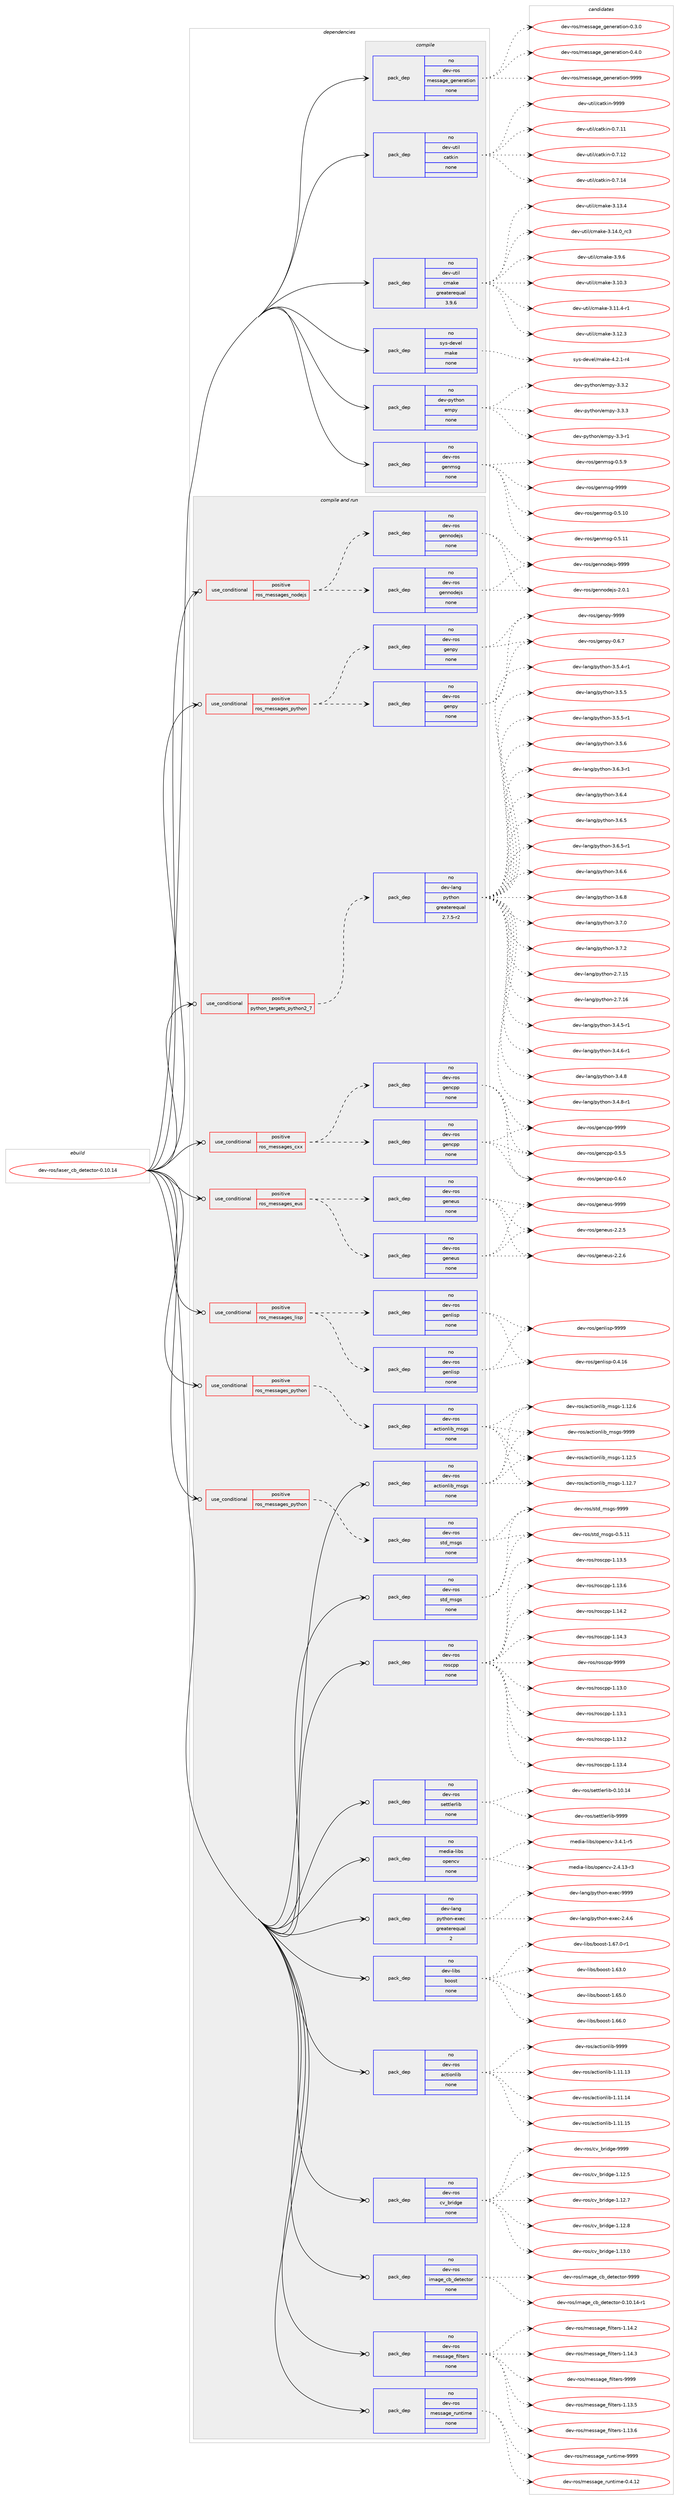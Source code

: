 digraph prolog {

# *************
# Graph options
# *************

newrank=true;
concentrate=true;
compound=true;
graph [rankdir=LR,fontname=Helvetica,fontsize=10,ranksep=1.5];#, ranksep=2.5, nodesep=0.2];
edge  [arrowhead=vee];
node  [fontname=Helvetica,fontsize=10];

# **********
# The ebuild
# **********

subgraph cluster_leftcol {
color=gray;
rank=same;
label=<<i>ebuild</i>>;
id [label="dev-ros/laser_cb_detector-0.10.14", color=red, width=4, href="../dev-ros/laser_cb_detector-0.10.14.svg"];
}

# ****************
# The dependencies
# ****************

subgraph cluster_midcol {
color=gray;
label=<<i>dependencies</i>>;
subgraph cluster_compile {
fillcolor="#eeeeee";
style=filled;
label=<<i>compile</i>>;
subgraph pack1046513 {
dependency1458781 [label=<<TABLE BORDER="0" CELLBORDER="1" CELLSPACING="0" CELLPADDING="4" WIDTH="220"><TR><TD ROWSPAN="6" CELLPADDING="30">pack_dep</TD></TR><TR><TD WIDTH="110">no</TD></TR><TR><TD>dev-python</TD></TR><TR><TD>empy</TD></TR><TR><TD>none</TD></TR><TR><TD></TD></TR></TABLE>>, shape=none, color=blue];
}
id:e -> dependency1458781:w [weight=20,style="solid",arrowhead="vee"];
subgraph pack1046514 {
dependency1458782 [label=<<TABLE BORDER="0" CELLBORDER="1" CELLSPACING="0" CELLPADDING="4" WIDTH="220"><TR><TD ROWSPAN="6" CELLPADDING="30">pack_dep</TD></TR><TR><TD WIDTH="110">no</TD></TR><TR><TD>dev-ros</TD></TR><TR><TD>genmsg</TD></TR><TR><TD>none</TD></TR><TR><TD></TD></TR></TABLE>>, shape=none, color=blue];
}
id:e -> dependency1458782:w [weight=20,style="solid",arrowhead="vee"];
subgraph pack1046515 {
dependency1458783 [label=<<TABLE BORDER="0" CELLBORDER="1" CELLSPACING="0" CELLPADDING="4" WIDTH="220"><TR><TD ROWSPAN="6" CELLPADDING="30">pack_dep</TD></TR><TR><TD WIDTH="110">no</TD></TR><TR><TD>dev-ros</TD></TR><TR><TD>message_generation</TD></TR><TR><TD>none</TD></TR><TR><TD></TD></TR></TABLE>>, shape=none, color=blue];
}
id:e -> dependency1458783:w [weight=20,style="solid",arrowhead="vee"];
subgraph pack1046516 {
dependency1458784 [label=<<TABLE BORDER="0" CELLBORDER="1" CELLSPACING="0" CELLPADDING="4" WIDTH="220"><TR><TD ROWSPAN="6" CELLPADDING="30">pack_dep</TD></TR><TR><TD WIDTH="110">no</TD></TR><TR><TD>dev-util</TD></TR><TR><TD>catkin</TD></TR><TR><TD>none</TD></TR><TR><TD></TD></TR></TABLE>>, shape=none, color=blue];
}
id:e -> dependency1458784:w [weight=20,style="solid",arrowhead="vee"];
subgraph pack1046517 {
dependency1458785 [label=<<TABLE BORDER="0" CELLBORDER="1" CELLSPACING="0" CELLPADDING="4" WIDTH="220"><TR><TD ROWSPAN="6" CELLPADDING="30">pack_dep</TD></TR><TR><TD WIDTH="110">no</TD></TR><TR><TD>dev-util</TD></TR><TR><TD>cmake</TD></TR><TR><TD>greaterequal</TD></TR><TR><TD>3.9.6</TD></TR></TABLE>>, shape=none, color=blue];
}
id:e -> dependency1458785:w [weight=20,style="solid",arrowhead="vee"];
subgraph pack1046518 {
dependency1458786 [label=<<TABLE BORDER="0" CELLBORDER="1" CELLSPACING="0" CELLPADDING="4" WIDTH="220"><TR><TD ROWSPAN="6" CELLPADDING="30">pack_dep</TD></TR><TR><TD WIDTH="110">no</TD></TR><TR><TD>sys-devel</TD></TR><TR><TD>make</TD></TR><TR><TD>none</TD></TR><TR><TD></TD></TR></TABLE>>, shape=none, color=blue];
}
id:e -> dependency1458786:w [weight=20,style="solid",arrowhead="vee"];
}
subgraph cluster_compileandrun {
fillcolor="#eeeeee";
style=filled;
label=<<i>compile and run</i>>;
subgraph cond388878 {
dependency1458787 [label=<<TABLE BORDER="0" CELLBORDER="1" CELLSPACING="0" CELLPADDING="4"><TR><TD ROWSPAN="3" CELLPADDING="10">use_conditional</TD></TR><TR><TD>positive</TD></TR><TR><TD>python_targets_python2_7</TD></TR></TABLE>>, shape=none, color=red];
subgraph pack1046519 {
dependency1458788 [label=<<TABLE BORDER="0" CELLBORDER="1" CELLSPACING="0" CELLPADDING="4" WIDTH="220"><TR><TD ROWSPAN="6" CELLPADDING="30">pack_dep</TD></TR><TR><TD WIDTH="110">no</TD></TR><TR><TD>dev-lang</TD></TR><TR><TD>python</TD></TR><TR><TD>greaterequal</TD></TR><TR><TD>2.7.5-r2</TD></TR></TABLE>>, shape=none, color=blue];
}
dependency1458787:e -> dependency1458788:w [weight=20,style="dashed",arrowhead="vee"];
}
id:e -> dependency1458787:w [weight=20,style="solid",arrowhead="odotvee"];
subgraph cond388879 {
dependency1458789 [label=<<TABLE BORDER="0" CELLBORDER="1" CELLSPACING="0" CELLPADDING="4"><TR><TD ROWSPAN="3" CELLPADDING="10">use_conditional</TD></TR><TR><TD>positive</TD></TR><TR><TD>ros_messages_cxx</TD></TR></TABLE>>, shape=none, color=red];
subgraph pack1046520 {
dependency1458790 [label=<<TABLE BORDER="0" CELLBORDER="1" CELLSPACING="0" CELLPADDING="4" WIDTH="220"><TR><TD ROWSPAN="6" CELLPADDING="30">pack_dep</TD></TR><TR><TD WIDTH="110">no</TD></TR><TR><TD>dev-ros</TD></TR><TR><TD>gencpp</TD></TR><TR><TD>none</TD></TR><TR><TD></TD></TR></TABLE>>, shape=none, color=blue];
}
dependency1458789:e -> dependency1458790:w [weight=20,style="dashed",arrowhead="vee"];
subgraph pack1046521 {
dependency1458791 [label=<<TABLE BORDER="0" CELLBORDER="1" CELLSPACING="0" CELLPADDING="4" WIDTH="220"><TR><TD ROWSPAN="6" CELLPADDING="30">pack_dep</TD></TR><TR><TD WIDTH="110">no</TD></TR><TR><TD>dev-ros</TD></TR><TR><TD>gencpp</TD></TR><TR><TD>none</TD></TR><TR><TD></TD></TR></TABLE>>, shape=none, color=blue];
}
dependency1458789:e -> dependency1458791:w [weight=20,style="dashed",arrowhead="vee"];
}
id:e -> dependency1458789:w [weight=20,style="solid",arrowhead="odotvee"];
subgraph cond388880 {
dependency1458792 [label=<<TABLE BORDER="0" CELLBORDER="1" CELLSPACING="0" CELLPADDING="4"><TR><TD ROWSPAN="3" CELLPADDING="10">use_conditional</TD></TR><TR><TD>positive</TD></TR><TR><TD>ros_messages_eus</TD></TR></TABLE>>, shape=none, color=red];
subgraph pack1046522 {
dependency1458793 [label=<<TABLE BORDER="0" CELLBORDER="1" CELLSPACING="0" CELLPADDING="4" WIDTH="220"><TR><TD ROWSPAN="6" CELLPADDING="30">pack_dep</TD></TR><TR><TD WIDTH="110">no</TD></TR><TR><TD>dev-ros</TD></TR><TR><TD>geneus</TD></TR><TR><TD>none</TD></TR><TR><TD></TD></TR></TABLE>>, shape=none, color=blue];
}
dependency1458792:e -> dependency1458793:w [weight=20,style="dashed",arrowhead="vee"];
subgraph pack1046523 {
dependency1458794 [label=<<TABLE BORDER="0" CELLBORDER="1" CELLSPACING="0" CELLPADDING="4" WIDTH="220"><TR><TD ROWSPAN="6" CELLPADDING="30">pack_dep</TD></TR><TR><TD WIDTH="110">no</TD></TR><TR><TD>dev-ros</TD></TR><TR><TD>geneus</TD></TR><TR><TD>none</TD></TR><TR><TD></TD></TR></TABLE>>, shape=none, color=blue];
}
dependency1458792:e -> dependency1458794:w [weight=20,style="dashed",arrowhead="vee"];
}
id:e -> dependency1458792:w [weight=20,style="solid",arrowhead="odotvee"];
subgraph cond388881 {
dependency1458795 [label=<<TABLE BORDER="0" CELLBORDER="1" CELLSPACING="0" CELLPADDING="4"><TR><TD ROWSPAN="3" CELLPADDING="10">use_conditional</TD></TR><TR><TD>positive</TD></TR><TR><TD>ros_messages_lisp</TD></TR></TABLE>>, shape=none, color=red];
subgraph pack1046524 {
dependency1458796 [label=<<TABLE BORDER="0" CELLBORDER="1" CELLSPACING="0" CELLPADDING="4" WIDTH="220"><TR><TD ROWSPAN="6" CELLPADDING="30">pack_dep</TD></TR><TR><TD WIDTH="110">no</TD></TR><TR><TD>dev-ros</TD></TR><TR><TD>genlisp</TD></TR><TR><TD>none</TD></TR><TR><TD></TD></TR></TABLE>>, shape=none, color=blue];
}
dependency1458795:e -> dependency1458796:w [weight=20,style="dashed",arrowhead="vee"];
subgraph pack1046525 {
dependency1458797 [label=<<TABLE BORDER="0" CELLBORDER="1" CELLSPACING="0" CELLPADDING="4" WIDTH="220"><TR><TD ROWSPAN="6" CELLPADDING="30">pack_dep</TD></TR><TR><TD WIDTH="110">no</TD></TR><TR><TD>dev-ros</TD></TR><TR><TD>genlisp</TD></TR><TR><TD>none</TD></TR><TR><TD></TD></TR></TABLE>>, shape=none, color=blue];
}
dependency1458795:e -> dependency1458797:w [weight=20,style="dashed",arrowhead="vee"];
}
id:e -> dependency1458795:w [weight=20,style="solid",arrowhead="odotvee"];
subgraph cond388882 {
dependency1458798 [label=<<TABLE BORDER="0" CELLBORDER="1" CELLSPACING="0" CELLPADDING="4"><TR><TD ROWSPAN="3" CELLPADDING="10">use_conditional</TD></TR><TR><TD>positive</TD></TR><TR><TD>ros_messages_nodejs</TD></TR></TABLE>>, shape=none, color=red];
subgraph pack1046526 {
dependency1458799 [label=<<TABLE BORDER="0" CELLBORDER="1" CELLSPACING="0" CELLPADDING="4" WIDTH="220"><TR><TD ROWSPAN="6" CELLPADDING="30">pack_dep</TD></TR><TR><TD WIDTH="110">no</TD></TR><TR><TD>dev-ros</TD></TR><TR><TD>gennodejs</TD></TR><TR><TD>none</TD></TR><TR><TD></TD></TR></TABLE>>, shape=none, color=blue];
}
dependency1458798:e -> dependency1458799:w [weight=20,style="dashed",arrowhead="vee"];
subgraph pack1046527 {
dependency1458800 [label=<<TABLE BORDER="0" CELLBORDER="1" CELLSPACING="0" CELLPADDING="4" WIDTH="220"><TR><TD ROWSPAN="6" CELLPADDING="30">pack_dep</TD></TR><TR><TD WIDTH="110">no</TD></TR><TR><TD>dev-ros</TD></TR><TR><TD>gennodejs</TD></TR><TR><TD>none</TD></TR><TR><TD></TD></TR></TABLE>>, shape=none, color=blue];
}
dependency1458798:e -> dependency1458800:w [weight=20,style="dashed",arrowhead="vee"];
}
id:e -> dependency1458798:w [weight=20,style="solid",arrowhead="odotvee"];
subgraph cond388883 {
dependency1458801 [label=<<TABLE BORDER="0" CELLBORDER="1" CELLSPACING="0" CELLPADDING="4"><TR><TD ROWSPAN="3" CELLPADDING="10">use_conditional</TD></TR><TR><TD>positive</TD></TR><TR><TD>ros_messages_python</TD></TR></TABLE>>, shape=none, color=red];
subgraph pack1046528 {
dependency1458802 [label=<<TABLE BORDER="0" CELLBORDER="1" CELLSPACING="0" CELLPADDING="4" WIDTH="220"><TR><TD ROWSPAN="6" CELLPADDING="30">pack_dep</TD></TR><TR><TD WIDTH="110">no</TD></TR><TR><TD>dev-ros</TD></TR><TR><TD>actionlib_msgs</TD></TR><TR><TD>none</TD></TR><TR><TD></TD></TR></TABLE>>, shape=none, color=blue];
}
dependency1458801:e -> dependency1458802:w [weight=20,style="dashed",arrowhead="vee"];
}
id:e -> dependency1458801:w [weight=20,style="solid",arrowhead="odotvee"];
subgraph cond388884 {
dependency1458803 [label=<<TABLE BORDER="0" CELLBORDER="1" CELLSPACING="0" CELLPADDING="4"><TR><TD ROWSPAN="3" CELLPADDING="10">use_conditional</TD></TR><TR><TD>positive</TD></TR><TR><TD>ros_messages_python</TD></TR></TABLE>>, shape=none, color=red];
subgraph pack1046529 {
dependency1458804 [label=<<TABLE BORDER="0" CELLBORDER="1" CELLSPACING="0" CELLPADDING="4" WIDTH="220"><TR><TD ROWSPAN="6" CELLPADDING="30">pack_dep</TD></TR><TR><TD WIDTH="110">no</TD></TR><TR><TD>dev-ros</TD></TR><TR><TD>genpy</TD></TR><TR><TD>none</TD></TR><TR><TD></TD></TR></TABLE>>, shape=none, color=blue];
}
dependency1458803:e -> dependency1458804:w [weight=20,style="dashed",arrowhead="vee"];
subgraph pack1046530 {
dependency1458805 [label=<<TABLE BORDER="0" CELLBORDER="1" CELLSPACING="0" CELLPADDING="4" WIDTH="220"><TR><TD ROWSPAN="6" CELLPADDING="30">pack_dep</TD></TR><TR><TD WIDTH="110">no</TD></TR><TR><TD>dev-ros</TD></TR><TR><TD>genpy</TD></TR><TR><TD>none</TD></TR><TR><TD></TD></TR></TABLE>>, shape=none, color=blue];
}
dependency1458803:e -> dependency1458805:w [weight=20,style="dashed",arrowhead="vee"];
}
id:e -> dependency1458803:w [weight=20,style="solid",arrowhead="odotvee"];
subgraph cond388885 {
dependency1458806 [label=<<TABLE BORDER="0" CELLBORDER="1" CELLSPACING="0" CELLPADDING="4"><TR><TD ROWSPAN="3" CELLPADDING="10">use_conditional</TD></TR><TR><TD>positive</TD></TR><TR><TD>ros_messages_python</TD></TR></TABLE>>, shape=none, color=red];
subgraph pack1046531 {
dependency1458807 [label=<<TABLE BORDER="0" CELLBORDER="1" CELLSPACING="0" CELLPADDING="4" WIDTH="220"><TR><TD ROWSPAN="6" CELLPADDING="30">pack_dep</TD></TR><TR><TD WIDTH="110">no</TD></TR><TR><TD>dev-ros</TD></TR><TR><TD>std_msgs</TD></TR><TR><TD>none</TD></TR><TR><TD></TD></TR></TABLE>>, shape=none, color=blue];
}
dependency1458806:e -> dependency1458807:w [weight=20,style="dashed",arrowhead="vee"];
}
id:e -> dependency1458806:w [weight=20,style="solid",arrowhead="odotvee"];
subgraph pack1046532 {
dependency1458808 [label=<<TABLE BORDER="0" CELLBORDER="1" CELLSPACING="0" CELLPADDING="4" WIDTH="220"><TR><TD ROWSPAN="6" CELLPADDING="30">pack_dep</TD></TR><TR><TD WIDTH="110">no</TD></TR><TR><TD>dev-lang</TD></TR><TR><TD>python-exec</TD></TR><TR><TD>greaterequal</TD></TR><TR><TD>2</TD></TR></TABLE>>, shape=none, color=blue];
}
id:e -> dependency1458808:w [weight=20,style="solid",arrowhead="odotvee"];
subgraph pack1046533 {
dependency1458809 [label=<<TABLE BORDER="0" CELLBORDER="1" CELLSPACING="0" CELLPADDING="4" WIDTH="220"><TR><TD ROWSPAN="6" CELLPADDING="30">pack_dep</TD></TR><TR><TD WIDTH="110">no</TD></TR><TR><TD>dev-libs</TD></TR><TR><TD>boost</TD></TR><TR><TD>none</TD></TR><TR><TD></TD></TR></TABLE>>, shape=none, color=blue];
}
id:e -> dependency1458809:w [weight=20,style="solid",arrowhead="odotvee"];
subgraph pack1046534 {
dependency1458810 [label=<<TABLE BORDER="0" CELLBORDER="1" CELLSPACING="0" CELLPADDING="4" WIDTH="220"><TR><TD ROWSPAN="6" CELLPADDING="30">pack_dep</TD></TR><TR><TD WIDTH="110">no</TD></TR><TR><TD>dev-ros</TD></TR><TR><TD>actionlib</TD></TR><TR><TD>none</TD></TR><TR><TD></TD></TR></TABLE>>, shape=none, color=blue];
}
id:e -> dependency1458810:w [weight=20,style="solid",arrowhead="odotvee"];
subgraph pack1046535 {
dependency1458811 [label=<<TABLE BORDER="0" CELLBORDER="1" CELLSPACING="0" CELLPADDING="4" WIDTH="220"><TR><TD ROWSPAN="6" CELLPADDING="30">pack_dep</TD></TR><TR><TD WIDTH="110">no</TD></TR><TR><TD>dev-ros</TD></TR><TR><TD>actionlib_msgs</TD></TR><TR><TD>none</TD></TR><TR><TD></TD></TR></TABLE>>, shape=none, color=blue];
}
id:e -> dependency1458811:w [weight=20,style="solid",arrowhead="odotvee"];
subgraph pack1046536 {
dependency1458812 [label=<<TABLE BORDER="0" CELLBORDER="1" CELLSPACING="0" CELLPADDING="4" WIDTH="220"><TR><TD ROWSPAN="6" CELLPADDING="30">pack_dep</TD></TR><TR><TD WIDTH="110">no</TD></TR><TR><TD>dev-ros</TD></TR><TR><TD>cv_bridge</TD></TR><TR><TD>none</TD></TR><TR><TD></TD></TR></TABLE>>, shape=none, color=blue];
}
id:e -> dependency1458812:w [weight=20,style="solid",arrowhead="odotvee"];
subgraph pack1046537 {
dependency1458813 [label=<<TABLE BORDER="0" CELLBORDER="1" CELLSPACING="0" CELLPADDING="4" WIDTH="220"><TR><TD ROWSPAN="6" CELLPADDING="30">pack_dep</TD></TR><TR><TD WIDTH="110">no</TD></TR><TR><TD>dev-ros</TD></TR><TR><TD>image_cb_detector</TD></TR><TR><TD>none</TD></TR><TR><TD></TD></TR></TABLE>>, shape=none, color=blue];
}
id:e -> dependency1458813:w [weight=20,style="solid",arrowhead="odotvee"];
subgraph pack1046538 {
dependency1458814 [label=<<TABLE BORDER="0" CELLBORDER="1" CELLSPACING="0" CELLPADDING="4" WIDTH="220"><TR><TD ROWSPAN="6" CELLPADDING="30">pack_dep</TD></TR><TR><TD WIDTH="110">no</TD></TR><TR><TD>dev-ros</TD></TR><TR><TD>message_filters</TD></TR><TR><TD>none</TD></TR><TR><TD></TD></TR></TABLE>>, shape=none, color=blue];
}
id:e -> dependency1458814:w [weight=20,style="solid",arrowhead="odotvee"];
subgraph pack1046539 {
dependency1458815 [label=<<TABLE BORDER="0" CELLBORDER="1" CELLSPACING="0" CELLPADDING="4" WIDTH="220"><TR><TD ROWSPAN="6" CELLPADDING="30">pack_dep</TD></TR><TR><TD WIDTH="110">no</TD></TR><TR><TD>dev-ros</TD></TR><TR><TD>message_runtime</TD></TR><TR><TD>none</TD></TR><TR><TD></TD></TR></TABLE>>, shape=none, color=blue];
}
id:e -> dependency1458815:w [weight=20,style="solid",arrowhead="odotvee"];
subgraph pack1046540 {
dependency1458816 [label=<<TABLE BORDER="0" CELLBORDER="1" CELLSPACING="0" CELLPADDING="4" WIDTH="220"><TR><TD ROWSPAN="6" CELLPADDING="30">pack_dep</TD></TR><TR><TD WIDTH="110">no</TD></TR><TR><TD>dev-ros</TD></TR><TR><TD>roscpp</TD></TR><TR><TD>none</TD></TR><TR><TD></TD></TR></TABLE>>, shape=none, color=blue];
}
id:e -> dependency1458816:w [weight=20,style="solid",arrowhead="odotvee"];
subgraph pack1046541 {
dependency1458817 [label=<<TABLE BORDER="0" CELLBORDER="1" CELLSPACING="0" CELLPADDING="4" WIDTH="220"><TR><TD ROWSPAN="6" CELLPADDING="30">pack_dep</TD></TR><TR><TD WIDTH="110">no</TD></TR><TR><TD>dev-ros</TD></TR><TR><TD>settlerlib</TD></TR><TR><TD>none</TD></TR><TR><TD></TD></TR></TABLE>>, shape=none, color=blue];
}
id:e -> dependency1458817:w [weight=20,style="solid",arrowhead="odotvee"];
subgraph pack1046542 {
dependency1458818 [label=<<TABLE BORDER="0" CELLBORDER="1" CELLSPACING="0" CELLPADDING="4" WIDTH="220"><TR><TD ROWSPAN="6" CELLPADDING="30">pack_dep</TD></TR><TR><TD WIDTH="110">no</TD></TR><TR><TD>dev-ros</TD></TR><TR><TD>std_msgs</TD></TR><TR><TD>none</TD></TR><TR><TD></TD></TR></TABLE>>, shape=none, color=blue];
}
id:e -> dependency1458818:w [weight=20,style="solid",arrowhead="odotvee"];
subgraph pack1046543 {
dependency1458819 [label=<<TABLE BORDER="0" CELLBORDER="1" CELLSPACING="0" CELLPADDING="4" WIDTH="220"><TR><TD ROWSPAN="6" CELLPADDING="30">pack_dep</TD></TR><TR><TD WIDTH="110">no</TD></TR><TR><TD>media-libs</TD></TR><TR><TD>opencv</TD></TR><TR><TD>none</TD></TR><TR><TD></TD></TR></TABLE>>, shape=none, color=blue];
}
id:e -> dependency1458819:w [weight=20,style="solid",arrowhead="odotvee"];
}
subgraph cluster_run {
fillcolor="#eeeeee";
style=filled;
label=<<i>run</i>>;
}
}

# **************
# The candidates
# **************

subgraph cluster_choices {
rank=same;
color=gray;
label=<<i>candidates</i>>;

subgraph choice1046513 {
color=black;
nodesep=1;
choice1001011184511212111610411111047101109112121455146514511449 [label="dev-python/empy-3.3-r1", color=red, width=4,href="../dev-python/empy-3.3-r1.svg"];
choice1001011184511212111610411111047101109112121455146514650 [label="dev-python/empy-3.3.2", color=red, width=4,href="../dev-python/empy-3.3.2.svg"];
choice1001011184511212111610411111047101109112121455146514651 [label="dev-python/empy-3.3.3", color=red, width=4,href="../dev-python/empy-3.3.3.svg"];
dependency1458781:e -> choice1001011184511212111610411111047101109112121455146514511449:w [style=dotted,weight="100"];
dependency1458781:e -> choice1001011184511212111610411111047101109112121455146514650:w [style=dotted,weight="100"];
dependency1458781:e -> choice1001011184511212111610411111047101109112121455146514651:w [style=dotted,weight="100"];
}
subgraph choice1046514 {
color=black;
nodesep=1;
choice100101118451141111154710310111010911510345484653464948 [label="dev-ros/genmsg-0.5.10", color=red, width=4,href="../dev-ros/genmsg-0.5.10.svg"];
choice100101118451141111154710310111010911510345484653464949 [label="dev-ros/genmsg-0.5.11", color=red, width=4,href="../dev-ros/genmsg-0.5.11.svg"];
choice1001011184511411111547103101110109115103454846534657 [label="dev-ros/genmsg-0.5.9", color=red, width=4,href="../dev-ros/genmsg-0.5.9.svg"];
choice10010111845114111115471031011101091151034557575757 [label="dev-ros/genmsg-9999", color=red, width=4,href="../dev-ros/genmsg-9999.svg"];
dependency1458782:e -> choice100101118451141111154710310111010911510345484653464948:w [style=dotted,weight="100"];
dependency1458782:e -> choice100101118451141111154710310111010911510345484653464949:w [style=dotted,weight="100"];
dependency1458782:e -> choice1001011184511411111547103101110109115103454846534657:w [style=dotted,weight="100"];
dependency1458782:e -> choice10010111845114111115471031011101091151034557575757:w [style=dotted,weight="100"];
}
subgraph choice1046515 {
color=black;
nodesep=1;
choice1001011184511411111547109101115115971031019510310111010111497116105111110454846514648 [label="dev-ros/message_generation-0.3.0", color=red, width=4,href="../dev-ros/message_generation-0.3.0.svg"];
choice1001011184511411111547109101115115971031019510310111010111497116105111110454846524648 [label="dev-ros/message_generation-0.4.0", color=red, width=4,href="../dev-ros/message_generation-0.4.0.svg"];
choice10010111845114111115471091011151159710310195103101110101114971161051111104557575757 [label="dev-ros/message_generation-9999", color=red, width=4,href="../dev-ros/message_generation-9999.svg"];
dependency1458783:e -> choice1001011184511411111547109101115115971031019510310111010111497116105111110454846514648:w [style=dotted,weight="100"];
dependency1458783:e -> choice1001011184511411111547109101115115971031019510310111010111497116105111110454846524648:w [style=dotted,weight="100"];
dependency1458783:e -> choice10010111845114111115471091011151159710310195103101110101114971161051111104557575757:w [style=dotted,weight="100"];
}
subgraph choice1046516 {
color=black;
nodesep=1;
choice1001011184511711610510847999711610710511045484655464949 [label="dev-util/catkin-0.7.11", color=red, width=4,href="../dev-util/catkin-0.7.11.svg"];
choice1001011184511711610510847999711610710511045484655464950 [label="dev-util/catkin-0.7.12", color=red, width=4,href="../dev-util/catkin-0.7.12.svg"];
choice1001011184511711610510847999711610710511045484655464952 [label="dev-util/catkin-0.7.14", color=red, width=4,href="../dev-util/catkin-0.7.14.svg"];
choice100101118451171161051084799971161071051104557575757 [label="dev-util/catkin-9999", color=red, width=4,href="../dev-util/catkin-9999.svg"];
dependency1458784:e -> choice1001011184511711610510847999711610710511045484655464949:w [style=dotted,weight="100"];
dependency1458784:e -> choice1001011184511711610510847999711610710511045484655464950:w [style=dotted,weight="100"];
dependency1458784:e -> choice1001011184511711610510847999711610710511045484655464952:w [style=dotted,weight="100"];
dependency1458784:e -> choice100101118451171161051084799971161071051104557575757:w [style=dotted,weight="100"];
}
subgraph choice1046517 {
color=black;
nodesep=1;
choice1001011184511711610510847991099710710145514649484651 [label="dev-util/cmake-3.10.3", color=red, width=4,href="../dev-util/cmake-3.10.3.svg"];
choice10010111845117116105108479910997107101455146494946524511449 [label="dev-util/cmake-3.11.4-r1", color=red, width=4,href="../dev-util/cmake-3.11.4-r1.svg"];
choice1001011184511711610510847991099710710145514649504651 [label="dev-util/cmake-3.12.3", color=red, width=4,href="../dev-util/cmake-3.12.3.svg"];
choice1001011184511711610510847991099710710145514649514652 [label="dev-util/cmake-3.13.4", color=red, width=4,href="../dev-util/cmake-3.13.4.svg"];
choice1001011184511711610510847991099710710145514649524648951149951 [label="dev-util/cmake-3.14.0_rc3", color=red, width=4,href="../dev-util/cmake-3.14.0_rc3.svg"];
choice10010111845117116105108479910997107101455146574654 [label="dev-util/cmake-3.9.6", color=red, width=4,href="../dev-util/cmake-3.9.6.svg"];
dependency1458785:e -> choice1001011184511711610510847991099710710145514649484651:w [style=dotted,weight="100"];
dependency1458785:e -> choice10010111845117116105108479910997107101455146494946524511449:w [style=dotted,weight="100"];
dependency1458785:e -> choice1001011184511711610510847991099710710145514649504651:w [style=dotted,weight="100"];
dependency1458785:e -> choice1001011184511711610510847991099710710145514649514652:w [style=dotted,weight="100"];
dependency1458785:e -> choice1001011184511711610510847991099710710145514649524648951149951:w [style=dotted,weight="100"];
dependency1458785:e -> choice10010111845117116105108479910997107101455146574654:w [style=dotted,weight="100"];
}
subgraph choice1046518 {
color=black;
nodesep=1;
choice1151211154510010111810110847109971071014552465046494511452 [label="sys-devel/make-4.2.1-r4", color=red, width=4,href="../sys-devel/make-4.2.1-r4.svg"];
dependency1458786:e -> choice1151211154510010111810110847109971071014552465046494511452:w [style=dotted,weight="100"];
}
subgraph choice1046519 {
color=black;
nodesep=1;
choice10010111845108971101034711212111610411111045504655464953 [label="dev-lang/python-2.7.15", color=red, width=4,href="../dev-lang/python-2.7.15.svg"];
choice10010111845108971101034711212111610411111045504655464954 [label="dev-lang/python-2.7.16", color=red, width=4,href="../dev-lang/python-2.7.16.svg"];
choice1001011184510897110103471121211161041111104551465246534511449 [label="dev-lang/python-3.4.5-r1", color=red, width=4,href="../dev-lang/python-3.4.5-r1.svg"];
choice1001011184510897110103471121211161041111104551465246544511449 [label="dev-lang/python-3.4.6-r1", color=red, width=4,href="../dev-lang/python-3.4.6-r1.svg"];
choice100101118451089711010347112121116104111110455146524656 [label="dev-lang/python-3.4.8", color=red, width=4,href="../dev-lang/python-3.4.8.svg"];
choice1001011184510897110103471121211161041111104551465246564511449 [label="dev-lang/python-3.4.8-r1", color=red, width=4,href="../dev-lang/python-3.4.8-r1.svg"];
choice1001011184510897110103471121211161041111104551465346524511449 [label="dev-lang/python-3.5.4-r1", color=red, width=4,href="../dev-lang/python-3.5.4-r1.svg"];
choice100101118451089711010347112121116104111110455146534653 [label="dev-lang/python-3.5.5", color=red, width=4,href="../dev-lang/python-3.5.5.svg"];
choice1001011184510897110103471121211161041111104551465346534511449 [label="dev-lang/python-3.5.5-r1", color=red, width=4,href="../dev-lang/python-3.5.5-r1.svg"];
choice100101118451089711010347112121116104111110455146534654 [label="dev-lang/python-3.5.6", color=red, width=4,href="../dev-lang/python-3.5.6.svg"];
choice1001011184510897110103471121211161041111104551465446514511449 [label="dev-lang/python-3.6.3-r1", color=red, width=4,href="../dev-lang/python-3.6.3-r1.svg"];
choice100101118451089711010347112121116104111110455146544652 [label="dev-lang/python-3.6.4", color=red, width=4,href="../dev-lang/python-3.6.4.svg"];
choice100101118451089711010347112121116104111110455146544653 [label="dev-lang/python-3.6.5", color=red, width=4,href="../dev-lang/python-3.6.5.svg"];
choice1001011184510897110103471121211161041111104551465446534511449 [label="dev-lang/python-3.6.5-r1", color=red, width=4,href="../dev-lang/python-3.6.5-r1.svg"];
choice100101118451089711010347112121116104111110455146544654 [label="dev-lang/python-3.6.6", color=red, width=4,href="../dev-lang/python-3.6.6.svg"];
choice100101118451089711010347112121116104111110455146544656 [label="dev-lang/python-3.6.8", color=red, width=4,href="../dev-lang/python-3.6.8.svg"];
choice100101118451089711010347112121116104111110455146554648 [label="dev-lang/python-3.7.0", color=red, width=4,href="../dev-lang/python-3.7.0.svg"];
choice100101118451089711010347112121116104111110455146554650 [label="dev-lang/python-3.7.2", color=red, width=4,href="../dev-lang/python-3.7.2.svg"];
dependency1458788:e -> choice10010111845108971101034711212111610411111045504655464953:w [style=dotted,weight="100"];
dependency1458788:e -> choice10010111845108971101034711212111610411111045504655464954:w [style=dotted,weight="100"];
dependency1458788:e -> choice1001011184510897110103471121211161041111104551465246534511449:w [style=dotted,weight="100"];
dependency1458788:e -> choice1001011184510897110103471121211161041111104551465246544511449:w [style=dotted,weight="100"];
dependency1458788:e -> choice100101118451089711010347112121116104111110455146524656:w [style=dotted,weight="100"];
dependency1458788:e -> choice1001011184510897110103471121211161041111104551465246564511449:w [style=dotted,weight="100"];
dependency1458788:e -> choice1001011184510897110103471121211161041111104551465346524511449:w [style=dotted,weight="100"];
dependency1458788:e -> choice100101118451089711010347112121116104111110455146534653:w [style=dotted,weight="100"];
dependency1458788:e -> choice1001011184510897110103471121211161041111104551465346534511449:w [style=dotted,weight="100"];
dependency1458788:e -> choice100101118451089711010347112121116104111110455146534654:w [style=dotted,weight="100"];
dependency1458788:e -> choice1001011184510897110103471121211161041111104551465446514511449:w [style=dotted,weight="100"];
dependency1458788:e -> choice100101118451089711010347112121116104111110455146544652:w [style=dotted,weight="100"];
dependency1458788:e -> choice100101118451089711010347112121116104111110455146544653:w [style=dotted,weight="100"];
dependency1458788:e -> choice1001011184510897110103471121211161041111104551465446534511449:w [style=dotted,weight="100"];
dependency1458788:e -> choice100101118451089711010347112121116104111110455146544654:w [style=dotted,weight="100"];
dependency1458788:e -> choice100101118451089711010347112121116104111110455146544656:w [style=dotted,weight="100"];
dependency1458788:e -> choice100101118451089711010347112121116104111110455146554648:w [style=dotted,weight="100"];
dependency1458788:e -> choice100101118451089711010347112121116104111110455146554650:w [style=dotted,weight="100"];
}
subgraph choice1046520 {
color=black;
nodesep=1;
choice100101118451141111154710310111099112112454846534653 [label="dev-ros/gencpp-0.5.5", color=red, width=4,href="../dev-ros/gencpp-0.5.5.svg"];
choice100101118451141111154710310111099112112454846544648 [label="dev-ros/gencpp-0.6.0", color=red, width=4,href="../dev-ros/gencpp-0.6.0.svg"];
choice1001011184511411111547103101110991121124557575757 [label="dev-ros/gencpp-9999", color=red, width=4,href="../dev-ros/gencpp-9999.svg"];
dependency1458790:e -> choice100101118451141111154710310111099112112454846534653:w [style=dotted,weight="100"];
dependency1458790:e -> choice100101118451141111154710310111099112112454846544648:w [style=dotted,weight="100"];
dependency1458790:e -> choice1001011184511411111547103101110991121124557575757:w [style=dotted,weight="100"];
}
subgraph choice1046521 {
color=black;
nodesep=1;
choice100101118451141111154710310111099112112454846534653 [label="dev-ros/gencpp-0.5.5", color=red, width=4,href="../dev-ros/gencpp-0.5.5.svg"];
choice100101118451141111154710310111099112112454846544648 [label="dev-ros/gencpp-0.6.0", color=red, width=4,href="../dev-ros/gencpp-0.6.0.svg"];
choice1001011184511411111547103101110991121124557575757 [label="dev-ros/gencpp-9999", color=red, width=4,href="../dev-ros/gencpp-9999.svg"];
dependency1458791:e -> choice100101118451141111154710310111099112112454846534653:w [style=dotted,weight="100"];
dependency1458791:e -> choice100101118451141111154710310111099112112454846544648:w [style=dotted,weight="100"];
dependency1458791:e -> choice1001011184511411111547103101110991121124557575757:w [style=dotted,weight="100"];
}
subgraph choice1046522 {
color=black;
nodesep=1;
choice1001011184511411111547103101110101117115455046504653 [label="dev-ros/geneus-2.2.5", color=red, width=4,href="../dev-ros/geneus-2.2.5.svg"];
choice1001011184511411111547103101110101117115455046504654 [label="dev-ros/geneus-2.2.6", color=red, width=4,href="../dev-ros/geneus-2.2.6.svg"];
choice10010111845114111115471031011101011171154557575757 [label="dev-ros/geneus-9999", color=red, width=4,href="../dev-ros/geneus-9999.svg"];
dependency1458793:e -> choice1001011184511411111547103101110101117115455046504653:w [style=dotted,weight="100"];
dependency1458793:e -> choice1001011184511411111547103101110101117115455046504654:w [style=dotted,weight="100"];
dependency1458793:e -> choice10010111845114111115471031011101011171154557575757:w [style=dotted,weight="100"];
}
subgraph choice1046523 {
color=black;
nodesep=1;
choice1001011184511411111547103101110101117115455046504653 [label="dev-ros/geneus-2.2.5", color=red, width=4,href="../dev-ros/geneus-2.2.5.svg"];
choice1001011184511411111547103101110101117115455046504654 [label="dev-ros/geneus-2.2.6", color=red, width=4,href="../dev-ros/geneus-2.2.6.svg"];
choice10010111845114111115471031011101011171154557575757 [label="dev-ros/geneus-9999", color=red, width=4,href="../dev-ros/geneus-9999.svg"];
dependency1458794:e -> choice1001011184511411111547103101110101117115455046504653:w [style=dotted,weight="100"];
dependency1458794:e -> choice1001011184511411111547103101110101117115455046504654:w [style=dotted,weight="100"];
dependency1458794:e -> choice10010111845114111115471031011101011171154557575757:w [style=dotted,weight="100"];
}
subgraph choice1046524 {
color=black;
nodesep=1;
choice100101118451141111154710310111010810511511245484652464954 [label="dev-ros/genlisp-0.4.16", color=red, width=4,href="../dev-ros/genlisp-0.4.16.svg"];
choice10010111845114111115471031011101081051151124557575757 [label="dev-ros/genlisp-9999", color=red, width=4,href="../dev-ros/genlisp-9999.svg"];
dependency1458796:e -> choice100101118451141111154710310111010810511511245484652464954:w [style=dotted,weight="100"];
dependency1458796:e -> choice10010111845114111115471031011101081051151124557575757:w [style=dotted,weight="100"];
}
subgraph choice1046525 {
color=black;
nodesep=1;
choice100101118451141111154710310111010810511511245484652464954 [label="dev-ros/genlisp-0.4.16", color=red, width=4,href="../dev-ros/genlisp-0.4.16.svg"];
choice10010111845114111115471031011101081051151124557575757 [label="dev-ros/genlisp-9999", color=red, width=4,href="../dev-ros/genlisp-9999.svg"];
dependency1458797:e -> choice100101118451141111154710310111010810511511245484652464954:w [style=dotted,weight="100"];
dependency1458797:e -> choice10010111845114111115471031011101081051151124557575757:w [style=dotted,weight="100"];
}
subgraph choice1046526 {
color=black;
nodesep=1;
choice1001011184511411111547103101110110111100101106115455046484649 [label="dev-ros/gennodejs-2.0.1", color=red, width=4,href="../dev-ros/gennodejs-2.0.1.svg"];
choice10010111845114111115471031011101101111001011061154557575757 [label="dev-ros/gennodejs-9999", color=red, width=4,href="../dev-ros/gennodejs-9999.svg"];
dependency1458799:e -> choice1001011184511411111547103101110110111100101106115455046484649:w [style=dotted,weight="100"];
dependency1458799:e -> choice10010111845114111115471031011101101111001011061154557575757:w [style=dotted,weight="100"];
}
subgraph choice1046527 {
color=black;
nodesep=1;
choice1001011184511411111547103101110110111100101106115455046484649 [label="dev-ros/gennodejs-2.0.1", color=red, width=4,href="../dev-ros/gennodejs-2.0.1.svg"];
choice10010111845114111115471031011101101111001011061154557575757 [label="dev-ros/gennodejs-9999", color=red, width=4,href="../dev-ros/gennodejs-9999.svg"];
dependency1458800:e -> choice1001011184511411111547103101110110111100101106115455046484649:w [style=dotted,weight="100"];
dependency1458800:e -> choice10010111845114111115471031011101101111001011061154557575757:w [style=dotted,weight="100"];
}
subgraph choice1046528 {
color=black;
nodesep=1;
choice10010111845114111115479799116105111110108105989510911510311545494649504653 [label="dev-ros/actionlib_msgs-1.12.5", color=red, width=4,href="../dev-ros/actionlib_msgs-1.12.5.svg"];
choice10010111845114111115479799116105111110108105989510911510311545494649504654 [label="dev-ros/actionlib_msgs-1.12.6", color=red, width=4,href="../dev-ros/actionlib_msgs-1.12.6.svg"];
choice10010111845114111115479799116105111110108105989510911510311545494649504655 [label="dev-ros/actionlib_msgs-1.12.7", color=red, width=4,href="../dev-ros/actionlib_msgs-1.12.7.svg"];
choice1001011184511411111547979911610511111010810598951091151031154557575757 [label="dev-ros/actionlib_msgs-9999", color=red, width=4,href="../dev-ros/actionlib_msgs-9999.svg"];
dependency1458802:e -> choice10010111845114111115479799116105111110108105989510911510311545494649504653:w [style=dotted,weight="100"];
dependency1458802:e -> choice10010111845114111115479799116105111110108105989510911510311545494649504654:w [style=dotted,weight="100"];
dependency1458802:e -> choice10010111845114111115479799116105111110108105989510911510311545494649504655:w [style=dotted,weight="100"];
dependency1458802:e -> choice1001011184511411111547979911610511111010810598951091151031154557575757:w [style=dotted,weight="100"];
}
subgraph choice1046529 {
color=black;
nodesep=1;
choice1001011184511411111547103101110112121454846544655 [label="dev-ros/genpy-0.6.7", color=red, width=4,href="../dev-ros/genpy-0.6.7.svg"];
choice10010111845114111115471031011101121214557575757 [label="dev-ros/genpy-9999", color=red, width=4,href="../dev-ros/genpy-9999.svg"];
dependency1458804:e -> choice1001011184511411111547103101110112121454846544655:w [style=dotted,weight="100"];
dependency1458804:e -> choice10010111845114111115471031011101121214557575757:w [style=dotted,weight="100"];
}
subgraph choice1046530 {
color=black;
nodesep=1;
choice1001011184511411111547103101110112121454846544655 [label="dev-ros/genpy-0.6.7", color=red, width=4,href="../dev-ros/genpy-0.6.7.svg"];
choice10010111845114111115471031011101121214557575757 [label="dev-ros/genpy-9999", color=red, width=4,href="../dev-ros/genpy-9999.svg"];
dependency1458805:e -> choice1001011184511411111547103101110112121454846544655:w [style=dotted,weight="100"];
dependency1458805:e -> choice10010111845114111115471031011101121214557575757:w [style=dotted,weight="100"];
}
subgraph choice1046531 {
color=black;
nodesep=1;
choice10010111845114111115471151161009510911510311545484653464949 [label="dev-ros/std_msgs-0.5.11", color=red, width=4,href="../dev-ros/std_msgs-0.5.11.svg"];
choice1001011184511411111547115116100951091151031154557575757 [label="dev-ros/std_msgs-9999", color=red, width=4,href="../dev-ros/std_msgs-9999.svg"];
dependency1458807:e -> choice10010111845114111115471151161009510911510311545484653464949:w [style=dotted,weight="100"];
dependency1458807:e -> choice1001011184511411111547115116100951091151031154557575757:w [style=dotted,weight="100"];
}
subgraph choice1046532 {
color=black;
nodesep=1;
choice1001011184510897110103471121211161041111104510112010199455046524654 [label="dev-lang/python-exec-2.4.6", color=red, width=4,href="../dev-lang/python-exec-2.4.6.svg"];
choice10010111845108971101034711212111610411111045101120101994557575757 [label="dev-lang/python-exec-9999", color=red, width=4,href="../dev-lang/python-exec-9999.svg"];
dependency1458808:e -> choice1001011184510897110103471121211161041111104510112010199455046524654:w [style=dotted,weight="100"];
dependency1458808:e -> choice10010111845108971101034711212111610411111045101120101994557575757:w [style=dotted,weight="100"];
}
subgraph choice1046533 {
color=black;
nodesep=1;
choice1001011184510810598115479811111111511645494654514648 [label="dev-libs/boost-1.63.0", color=red, width=4,href="../dev-libs/boost-1.63.0.svg"];
choice1001011184510810598115479811111111511645494654534648 [label="dev-libs/boost-1.65.0", color=red, width=4,href="../dev-libs/boost-1.65.0.svg"];
choice1001011184510810598115479811111111511645494654544648 [label="dev-libs/boost-1.66.0", color=red, width=4,href="../dev-libs/boost-1.66.0.svg"];
choice10010111845108105981154798111111115116454946545546484511449 [label="dev-libs/boost-1.67.0-r1", color=red, width=4,href="../dev-libs/boost-1.67.0-r1.svg"];
dependency1458809:e -> choice1001011184510810598115479811111111511645494654514648:w [style=dotted,weight="100"];
dependency1458809:e -> choice1001011184510810598115479811111111511645494654534648:w [style=dotted,weight="100"];
dependency1458809:e -> choice1001011184510810598115479811111111511645494654544648:w [style=dotted,weight="100"];
dependency1458809:e -> choice10010111845108105981154798111111115116454946545546484511449:w [style=dotted,weight="100"];
}
subgraph choice1046534 {
color=black;
nodesep=1;
choice10010111845114111115479799116105111110108105984549464949464951 [label="dev-ros/actionlib-1.11.13", color=red, width=4,href="../dev-ros/actionlib-1.11.13.svg"];
choice10010111845114111115479799116105111110108105984549464949464952 [label="dev-ros/actionlib-1.11.14", color=red, width=4,href="../dev-ros/actionlib-1.11.14.svg"];
choice10010111845114111115479799116105111110108105984549464949464953 [label="dev-ros/actionlib-1.11.15", color=red, width=4,href="../dev-ros/actionlib-1.11.15.svg"];
choice10010111845114111115479799116105111110108105984557575757 [label="dev-ros/actionlib-9999", color=red, width=4,href="../dev-ros/actionlib-9999.svg"];
dependency1458810:e -> choice10010111845114111115479799116105111110108105984549464949464951:w [style=dotted,weight="100"];
dependency1458810:e -> choice10010111845114111115479799116105111110108105984549464949464952:w [style=dotted,weight="100"];
dependency1458810:e -> choice10010111845114111115479799116105111110108105984549464949464953:w [style=dotted,weight="100"];
dependency1458810:e -> choice10010111845114111115479799116105111110108105984557575757:w [style=dotted,weight="100"];
}
subgraph choice1046535 {
color=black;
nodesep=1;
choice10010111845114111115479799116105111110108105989510911510311545494649504653 [label="dev-ros/actionlib_msgs-1.12.5", color=red, width=4,href="../dev-ros/actionlib_msgs-1.12.5.svg"];
choice10010111845114111115479799116105111110108105989510911510311545494649504654 [label="dev-ros/actionlib_msgs-1.12.6", color=red, width=4,href="../dev-ros/actionlib_msgs-1.12.6.svg"];
choice10010111845114111115479799116105111110108105989510911510311545494649504655 [label="dev-ros/actionlib_msgs-1.12.7", color=red, width=4,href="../dev-ros/actionlib_msgs-1.12.7.svg"];
choice1001011184511411111547979911610511111010810598951091151031154557575757 [label="dev-ros/actionlib_msgs-9999", color=red, width=4,href="../dev-ros/actionlib_msgs-9999.svg"];
dependency1458811:e -> choice10010111845114111115479799116105111110108105989510911510311545494649504653:w [style=dotted,weight="100"];
dependency1458811:e -> choice10010111845114111115479799116105111110108105989510911510311545494649504654:w [style=dotted,weight="100"];
dependency1458811:e -> choice10010111845114111115479799116105111110108105989510911510311545494649504655:w [style=dotted,weight="100"];
dependency1458811:e -> choice1001011184511411111547979911610511111010810598951091151031154557575757:w [style=dotted,weight="100"];
}
subgraph choice1046536 {
color=black;
nodesep=1;
choice100101118451141111154799118959811410510010310145494649504653 [label="dev-ros/cv_bridge-1.12.5", color=red, width=4,href="../dev-ros/cv_bridge-1.12.5.svg"];
choice100101118451141111154799118959811410510010310145494649504655 [label="dev-ros/cv_bridge-1.12.7", color=red, width=4,href="../dev-ros/cv_bridge-1.12.7.svg"];
choice100101118451141111154799118959811410510010310145494649504656 [label="dev-ros/cv_bridge-1.12.8", color=red, width=4,href="../dev-ros/cv_bridge-1.12.8.svg"];
choice100101118451141111154799118959811410510010310145494649514648 [label="dev-ros/cv_bridge-1.13.0", color=red, width=4,href="../dev-ros/cv_bridge-1.13.0.svg"];
choice10010111845114111115479911895981141051001031014557575757 [label="dev-ros/cv_bridge-9999", color=red, width=4,href="../dev-ros/cv_bridge-9999.svg"];
dependency1458812:e -> choice100101118451141111154799118959811410510010310145494649504653:w [style=dotted,weight="100"];
dependency1458812:e -> choice100101118451141111154799118959811410510010310145494649504655:w [style=dotted,weight="100"];
dependency1458812:e -> choice100101118451141111154799118959811410510010310145494649504656:w [style=dotted,weight="100"];
dependency1458812:e -> choice100101118451141111154799118959811410510010310145494649514648:w [style=dotted,weight="100"];
dependency1458812:e -> choice10010111845114111115479911895981141051001031014557575757:w [style=dotted,weight="100"];
}
subgraph choice1046537 {
color=black;
nodesep=1;
choice100101118451141111154710510997103101959998951001011161019911611111445484649484649524511449 [label="dev-ros/image_cb_detector-0.10.14-r1", color=red, width=4,href="../dev-ros/image_cb_detector-0.10.14-r1.svg"];
choice10010111845114111115471051099710310195999895100101116101991161111144557575757 [label="dev-ros/image_cb_detector-9999", color=red, width=4,href="../dev-ros/image_cb_detector-9999.svg"];
dependency1458813:e -> choice100101118451141111154710510997103101959998951001011161019911611111445484649484649524511449:w [style=dotted,weight="100"];
dependency1458813:e -> choice10010111845114111115471051099710310195999895100101116101991161111144557575757:w [style=dotted,weight="100"];
}
subgraph choice1046538 {
color=black;
nodesep=1;
choice1001011184511411111547109101115115971031019510210510811610111411545494649514653 [label="dev-ros/message_filters-1.13.5", color=red, width=4,href="../dev-ros/message_filters-1.13.5.svg"];
choice1001011184511411111547109101115115971031019510210510811610111411545494649514654 [label="dev-ros/message_filters-1.13.6", color=red, width=4,href="../dev-ros/message_filters-1.13.6.svg"];
choice1001011184511411111547109101115115971031019510210510811610111411545494649524650 [label="dev-ros/message_filters-1.14.2", color=red, width=4,href="../dev-ros/message_filters-1.14.2.svg"];
choice1001011184511411111547109101115115971031019510210510811610111411545494649524651 [label="dev-ros/message_filters-1.14.3", color=red, width=4,href="../dev-ros/message_filters-1.14.3.svg"];
choice100101118451141111154710910111511597103101951021051081161011141154557575757 [label="dev-ros/message_filters-9999", color=red, width=4,href="../dev-ros/message_filters-9999.svg"];
dependency1458814:e -> choice1001011184511411111547109101115115971031019510210510811610111411545494649514653:w [style=dotted,weight="100"];
dependency1458814:e -> choice1001011184511411111547109101115115971031019510210510811610111411545494649514654:w [style=dotted,weight="100"];
dependency1458814:e -> choice1001011184511411111547109101115115971031019510210510811610111411545494649524650:w [style=dotted,weight="100"];
dependency1458814:e -> choice1001011184511411111547109101115115971031019510210510811610111411545494649524651:w [style=dotted,weight="100"];
dependency1458814:e -> choice100101118451141111154710910111511597103101951021051081161011141154557575757:w [style=dotted,weight="100"];
}
subgraph choice1046539 {
color=black;
nodesep=1;
choice1001011184511411111547109101115115971031019511411711011610510910145484652464950 [label="dev-ros/message_runtime-0.4.12", color=red, width=4,href="../dev-ros/message_runtime-0.4.12.svg"];
choice100101118451141111154710910111511597103101951141171101161051091014557575757 [label="dev-ros/message_runtime-9999", color=red, width=4,href="../dev-ros/message_runtime-9999.svg"];
dependency1458815:e -> choice1001011184511411111547109101115115971031019511411711011610510910145484652464950:w [style=dotted,weight="100"];
dependency1458815:e -> choice100101118451141111154710910111511597103101951141171101161051091014557575757:w [style=dotted,weight="100"];
}
subgraph choice1046540 {
color=black;
nodesep=1;
choice10010111845114111115471141111159911211245494649514648 [label="dev-ros/roscpp-1.13.0", color=red, width=4,href="../dev-ros/roscpp-1.13.0.svg"];
choice10010111845114111115471141111159911211245494649514649 [label="dev-ros/roscpp-1.13.1", color=red, width=4,href="../dev-ros/roscpp-1.13.1.svg"];
choice10010111845114111115471141111159911211245494649514650 [label="dev-ros/roscpp-1.13.2", color=red, width=4,href="../dev-ros/roscpp-1.13.2.svg"];
choice10010111845114111115471141111159911211245494649514652 [label="dev-ros/roscpp-1.13.4", color=red, width=4,href="../dev-ros/roscpp-1.13.4.svg"];
choice10010111845114111115471141111159911211245494649514653 [label="dev-ros/roscpp-1.13.5", color=red, width=4,href="../dev-ros/roscpp-1.13.5.svg"];
choice10010111845114111115471141111159911211245494649514654 [label="dev-ros/roscpp-1.13.6", color=red, width=4,href="../dev-ros/roscpp-1.13.6.svg"];
choice10010111845114111115471141111159911211245494649524650 [label="dev-ros/roscpp-1.14.2", color=red, width=4,href="../dev-ros/roscpp-1.14.2.svg"];
choice10010111845114111115471141111159911211245494649524651 [label="dev-ros/roscpp-1.14.3", color=red, width=4,href="../dev-ros/roscpp-1.14.3.svg"];
choice1001011184511411111547114111115991121124557575757 [label="dev-ros/roscpp-9999", color=red, width=4,href="../dev-ros/roscpp-9999.svg"];
dependency1458816:e -> choice10010111845114111115471141111159911211245494649514648:w [style=dotted,weight="100"];
dependency1458816:e -> choice10010111845114111115471141111159911211245494649514649:w [style=dotted,weight="100"];
dependency1458816:e -> choice10010111845114111115471141111159911211245494649514650:w [style=dotted,weight="100"];
dependency1458816:e -> choice10010111845114111115471141111159911211245494649514652:w [style=dotted,weight="100"];
dependency1458816:e -> choice10010111845114111115471141111159911211245494649514653:w [style=dotted,weight="100"];
dependency1458816:e -> choice10010111845114111115471141111159911211245494649514654:w [style=dotted,weight="100"];
dependency1458816:e -> choice10010111845114111115471141111159911211245494649524650:w [style=dotted,weight="100"];
dependency1458816:e -> choice10010111845114111115471141111159911211245494649524651:w [style=dotted,weight="100"];
dependency1458816:e -> choice1001011184511411111547114111115991121124557575757:w [style=dotted,weight="100"];
}
subgraph choice1046541 {
color=black;
nodesep=1;
choice1001011184511411111547115101116116108101114108105984548464948464952 [label="dev-ros/settlerlib-0.10.14", color=red, width=4,href="../dev-ros/settlerlib-0.10.14.svg"];
choice1001011184511411111547115101116116108101114108105984557575757 [label="dev-ros/settlerlib-9999", color=red, width=4,href="../dev-ros/settlerlib-9999.svg"];
dependency1458817:e -> choice1001011184511411111547115101116116108101114108105984548464948464952:w [style=dotted,weight="100"];
dependency1458817:e -> choice1001011184511411111547115101116116108101114108105984557575757:w [style=dotted,weight="100"];
}
subgraph choice1046542 {
color=black;
nodesep=1;
choice10010111845114111115471151161009510911510311545484653464949 [label="dev-ros/std_msgs-0.5.11", color=red, width=4,href="../dev-ros/std_msgs-0.5.11.svg"];
choice1001011184511411111547115116100951091151031154557575757 [label="dev-ros/std_msgs-9999", color=red, width=4,href="../dev-ros/std_msgs-9999.svg"];
dependency1458818:e -> choice10010111845114111115471151161009510911510311545484653464949:w [style=dotted,weight="100"];
dependency1458818:e -> choice1001011184511411111547115116100951091151031154557575757:w [style=dotted,weight="100"];
}
subgraph choice1046543 {
color=black;
nodesep=1;
choice1091011001059745108105981154711111210111099118455046524649514511451 [label="media-libs/opencv-2.4.13-r3", color=red, width=4,href="../media-libs/opencv-2.4.13-r3.svg"];
choice10910110010597451081059811547111112101110991184551465246494511453 [label="media-libs/opencv-3.4.1-r5", color=red, width=4,href="../media-libs/opencv-3.4.1-r5.svg"];
dependency1458819:e -> choice1091011001059745108105981154711111210111099118455046524649514511451:w [style=dotted,weight="100"];
dependency1458819:e -> choice10910110010597451081059811547111112101110991184551465246494511453:w [style=dotted,weight="100"];
}
}

}
